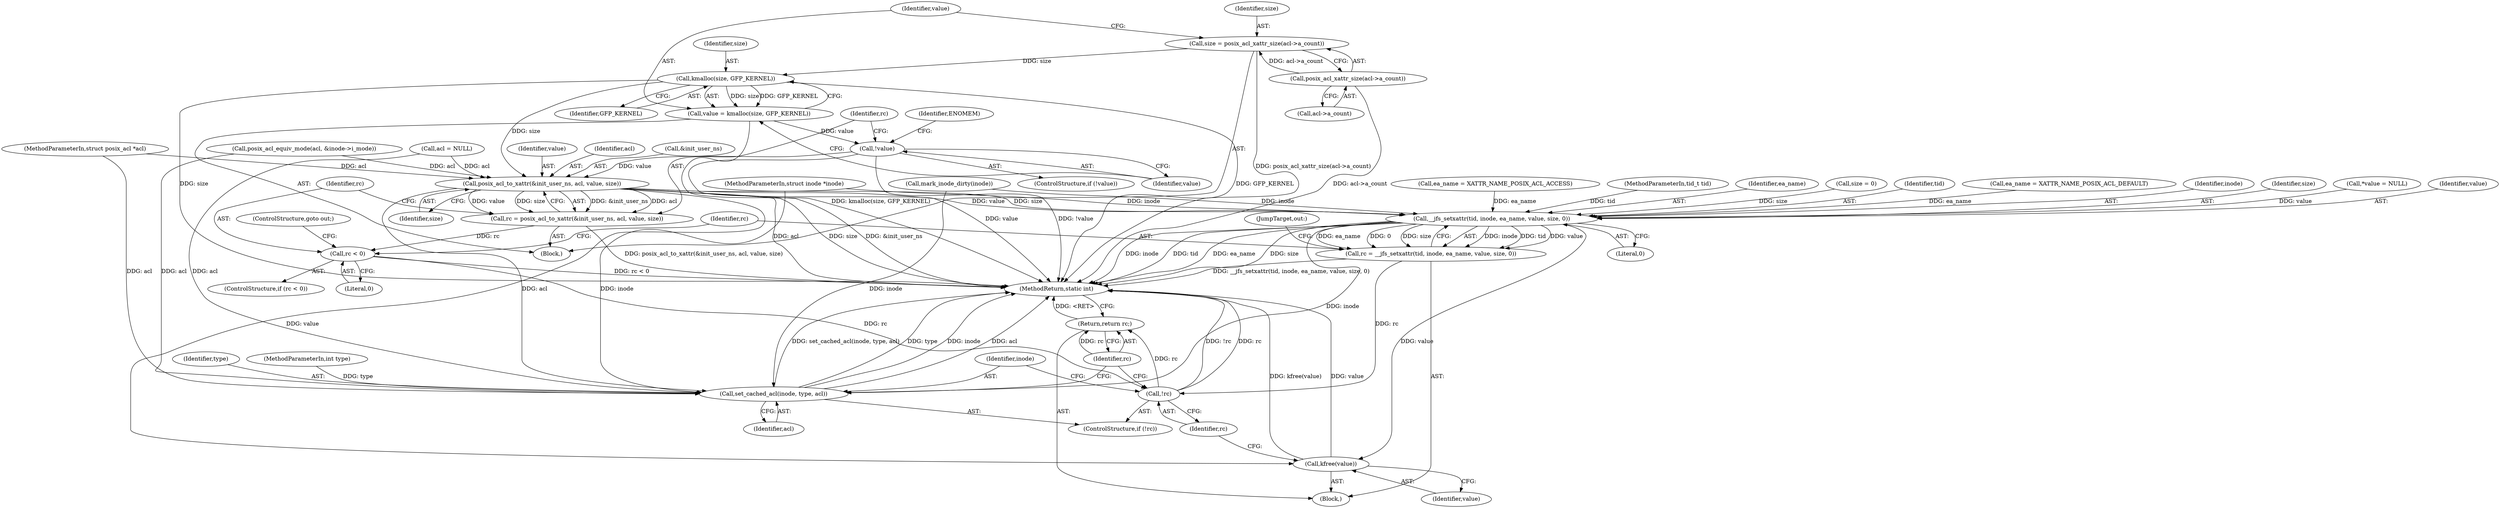 digraph "0_linux_073931017b49d9458aa351605b43a7e34598caef_8@API" {
"1000175" [label="(Call,kmalloc(size, GFP_KERNEL))"];
"1000167" [label="(Call,size = posix_acl_xattr_size(acl->a_count))"];
"1000169" [label="(Call,posix_acl_xattr_size(acl->a_count))"];
"1000173" [label="(Call,value = kmalloc(size, GFP_KERNEL))"];
"1000179" [label="(Call,!value)"];
"1000186" [label="(Call,posix_acl_to_xattr(&init_user_ns, acl, value, size))"];
"1000184" [label="(Call,rc = posix_acl_to_xattr(&init_user_ns, acl, value, size))"];
"1000193" [label="(Call,rc < 0)"];
"1000210" [label="(Call,!rc)"];
"1000216" [label="(Return,return rc;)"];
"1000199" [label="(Call,__jfs_setxattr(tid, inode, ea_name, value, size, 0))"];
"1000197" [label="(Call,rc = __jfs_setxattr(tid, inode, ea_name, value, size, 0))"];
"1000207" [label="(Call,kfree(value))"];
"1000212" [label="(Call,set_cached_acl(inode, type, acl))"];
"1000211" [label="(Identifier,rc)"];
"1000189" [label="(Identifier,acl)"];
"1000105" [label="(Block,)"];
"1000178" [label="(ControlStructure,if (!value))"];
"1000104" [label="(MethodParameterIn,struct posix_acl *acl)"];
"1000195" [label="(Literal,0)"];
"1000202" [label="(Identifier,ea_name)"];
"1000216" [label="(Return,return rc;)"];
"1000207" [label="(Call,kfree(value))"];
"1000198" [label="(Identifier,rc)"];
"1000191" [label="(Identifier,size)"];
"1000186" [label="(Call,posix_acl_to_xattr(&init_user_ns, acl, value, size))"];
"1000197" [label="(Call,rc = __jfs_setxattr(tid, inode, ea_name, value, size, 0))"];
"1000200" [label="(Identifier,tid)"];
"1000169" [label="(Call,posix_acl_xattr_size(acl->a_count))"];
"1000128" [label="(Call,posix_acl_equiv_mode(acl, &inode->i_mode))"];
"1000170" [label="(Call,acl->a_count)"];
"1000166" [label="(Block,)"];
"1000209" [label="(ControlStructure,if (!rc))"];
"1000156" [label="(Call,ea_name = XATTR_NAME_POSIX_ACL_DEFAULT)"];
"1000180" [label="(Identifier,value)"];
"1000187" [label="(Call,&init_user_ns)"];
"1000212" [label="(Call,set_cached_acl(inode, type, acl))"];
"1000196" [label="(ControlStructure,goto out;)"];
"1000201" [label="(Identifier,inode)"];
"1000174" [label="(Identifier,value)"];
"1000204" [label="(Identifier,size)"];
"1000113" [label="(Call,*value = NULL)"];
"1000192" [label="(ControlStructure,if (rc < 0))"];
"1000206" [label="(JumpTarget,out:)"];
"1000205" [label="(Literal,0)"];
"1000218" [label="(MethodReturn,static int)"];
"1000208" [label="(Identifier,value)"];
"1000194" [label="(Identifier,rc)"];
"1000184" [label="(Call,rc = posix_acl_to_xattr(&init_user_ns, acl, value, size))"];
"1000214" [label="(Identifier,type)"];
"1000215" [label="(Identifier,acl)"];
"1000183" [label="(Identifier,ENOMEM)"];
"1000179" [label="(Call,!value)"];
"1000173" [label="(Call,value = kmalloc(size, GFP_KERNEL))"];
"1000167" [label="(Call,size = posix_acl_xattr_size(acl->a_count))"];
"1000203" [label="(Identifier,value)"];
"1000213" [label="(Identifier,inode)"];
"1000176" [label="(Identifier,size)"];
"1000120" [label="(Call,ea_name = XATTR_NAME_POSIX_ACL_ACCESS)"];
"1000190" [label="(Identifier,value)"];
"1000168" [label="(Identifier,size)"];
"1000185" [label="(Identifier,rc)"];
"1000210" [label="(Call,!rc)"];
"1000101" [label="(MethodParameterIn,tid_t tid)"];
"1000175" [label="(Call,kmalloc(size, GFP_KERNEL))"];
"1000102" [label="(MethodParameterIn,struct inode *inode)"];
"1000103" [label="(MethodParameterIn,int type)"];
"1000199" [label="(Call,__jfs_setxattr(tid, inode, ea_name, value, size, 0))"];
"1000109" [label="(Call,size = 0)"];
"1000193" [label="(Call,rc < 0)"];
"1000151" [label="(Call,acl = NULL)"];
"1000177" [label="(Identifier,GFP_KERNEL)"];
"1000217" [label="(Identifier,rc)"];
"1000145" [label="(Call,mark_inode_dirty(inode))"];
"1000175" -> "1000173"  [label="AST: "];
"1000175" -> "1000177"  [label="CFG: "];
"1000176" -> "1000175"  [label="AST: "];
"1000177" -> "1000175"  [label="AST: "];
"1000173" -> "1000175"  [label="CFG: "];
"1000175" -> "1000218"  [label="DDG: size"];
"1000175" -> "1000218"  [label="DDG: GFP_KERNEL"];
"1000175" -> "1000173"  [label="DDG: size"];
"1000175" -> "1000173"  [label="DDG: GFP_KERNEL"];
"1000167" -> "1000175"  [label="DDG: size"];
"1000175" -> "1000186"  [label="DDG: size"];
"1000167" -> "1000166"  [label="AST: "];
"1000167" -> "1000169"  [label="CFG: "];
"1000168" -> "1000167"  [label="AST: "];
"1000169" -> "1000167"  [label="AST: "];
"1000174" -> "1000167"  [label="CFG: "];
"1000167" -> "1000218"  [label="DDG: posix_acl_xattr_size(acl->a_count)"];
"1000169" -> "1000167"  [label="DDG: acl->a_count"];
"1000169" -> "1000170"  [label="CFG: "];
"1000170" -> "1000169"  [label="AST: "];
"1000169" -> "1000218"  [label="DDG: acl->a_count"];
"1000173" -> "1000166"  [label="AST: "];
"1000174" -> "1000173"  [label="AST: "];
"1000180" -> "1000173"  [label="CFG: "];
"1000173" -> "1000218"  [label="DDG: kmalloc(size, GFP_KERNEL)"];
"1000173" -> "1000179"  [label="DDG: value"];
"1000179" -> "1000178"  [label="AST: "];
"1000179" -> "1000180"  [label="CFG: "];
"1000180" -> "1000179"  [label="AST: "];
"1000183" -> "1000179"  [label="CFG: "];
"1000185" -> "1000179"  [label="CFG: "];
"1000179" -> "1000218"  [label="DDG: !value"];
"1000179" -> "1000218"  [label="DDG: value"];
"1000179" -> "1000186"  [label="DDG: value"];
"1000186" -> "1000184"  [label="AST: "];
"1000186" -> "1000191"  [label="CFG: "];
"1000187" -> "1000186"  [label="AST: "];
"1000189" -> "1000186"  [label="AST: "];
"1000190" -> "1000186"  [label="AST: "];
"1000191" -> "1000186"  [label="AST: "];
"1000184" -> "1000186"  [label="CFG: "];
"1000186" -> "1000218"  [label="DDG: &init_user_ns"];
"1000186" -> "1000218"  [label="DDG: acl"];
"1000186" -> "1000218"  [label="DDG: size"];
"1000186" -> "1000184"  [label="DDG: &init_user_ns"];
"1000186" -> "1000184"  [label="DDG: acl"];
"1000186" -> "1000184"  [label="DDG: value"];
"1000186" -> "1000184"  [label="DDG: size"];
"1000151" -> "1000186"  [label="DDG: acl"];
"1000128" -> "1000186"  [label="DDG: acl"];
"1000104" -> "1000186"  [label="DDG: acl"];
"1000186" -> "1000199"  [label="DDG: value"];
"1000186" -> "1000199"  [label="DDG: size"];
"1000186" -> "1000207"  [label="DDG: value"];
"1000186" -> "1000212"  [label="DDG: acl"];
"1000184" -> "1000166"  [label="AST: "];
"1000185" -> "1000184"  [label="AST: "];
"1000194" -> "1000184"  [label="CFG: "];
"1000184" -> "1000218"  [label="DDG: posix_acl_to_xattr(&init_user_ns, acl, value, size)"];
"1000184" -> "1000193"  [label="DDG: rc"];
"1000193" -> "1000192"  [label="AST: "];
"1000193" -> "1000195"  [label="CFG: "];
"1000194" -> "1000193"  [label="AST: "];
"1000195" -> "1000193"  [label="AST: "];
"1000196" -> "1000193"  [label="CFG: "];
"1000198" -> "1000193"  [label="CFG: "];
"1000193" -> "1000218"  [label="DDG: rc < 0"];
"1000193" -> "1000210"  [label="DDG: rc"];
"1000210" -> "1000209"  [label="AST: "];
"1000210" -> "1000211"  [label="CFG: "];
"1000211" -> "1000210"  [label="AST: "];
"1000213" -> "1000210"  [label="CFG: "];
"1000217" -> "1000210"  [label="CFG: "];
"1000210" -> "1000218"  [label="DDG: !rc"];
"1000210" -> "1000218"  [label="DDG: rc"];
"1000197" -> "1000210"  [label="DDG: rc"];
"1000210" -> "1000216"  [label="DDG: rc"];
"1000216" -> "1000105"  [label="AST: "];
"1000216" -> "1000217"  [label="CFG: "];
"1000217" -> "1000216"  [label="AST: "];
"1000218" -> "1000216"  [label="CFG: "];
"1000216" -> "1000218"  [label="DDG: <RET>"];
"1000217" -> "1000216"  [label="DDG: rc"];
"1000199" -> "1000197"  [label="AST: "];
"1000199" -> "1000205"  [label="CFG: "];
"1000200" -> "1000199"  [label="AST: "];
"1000201" -> "1000199"  [label="AST: "];
"1000202" -> "1000199"  [label="AST: "];
"1000203" -> "1000199"  [label="AST: "];
"1000204" -> "1000199"  [label="AST: "];
"1000205" -> "1000199"  [label="AST: "];
"1000197" -> "1000199"  [label="CFG: "];
"1000199" -> "1000218"  [label="DDG: inode"];
"1000199" -> "1000218"  [label="DDG: tid"];
"1000199" -> "1000218"  [label="DDG: ea_name"];
"1000199" -> "1000218"  [label="DDG: size"];
"1000199" -> "1000197"  [label="DDG: inode"];
"1000199" -> "1000197"  [label="DDG: tid"];
"1000199" -> "1000197"  [label="DDG: value"];
"1000199" -> "1000197"  [label="DDG: ea_name"];
"1000199" -> "1000197"  [label="DDG: 0"];
"1000199" -> "1000197"  [label="DDG: size"];
"1000101" -> "1000199"  [label="DDG: tid"];
"1000145" -> "1000199"  [label="DDG: inode"];
"1000102" -> "1000199"  [label="DDG: inode"];
"1000156" -> "1000199"  [label="DDG: ea_name"];
"1000120" -> "1000199"  [label="DDG: ea_name"];
"1000113" -> "1000199"  [label="DDG: value"];
"1000109" -> "1000199"  [label="DDG: size"];
"1000199" -> "1000207"  [label="DDG: value"];
"1000199" -> "1000212"  [label="DDG: inode"];
"1000197" -> "1000105"  [label="AST: "];
"1000198" -> "1000197"  [label="AST: "];
"1000206" -> "1000197"  [label="CFG: "];
"1000197" -> "1000218"  [label="DDG: __jfs_setxattr(tid, inode, ea_name, value, size, 0)"];
"1000207" -> "1000105"  [label="AST: "];
"1000207" -> "1000208"  [label="CFG: "];
"1000208" -> "1000207"  [label="AST: "];
"1000211" -> "1000207"  [label="CFG: "];
"1000207" -> "1000218"  [label="DDG: value"];
"1000207" -> "1000218"  [label="DDG: kfree(value)"];
"1000212" -> "1000209"  [label="AST: "];
"1000212" -> "1000215"  [label="CFG: "];
"1000213" -> "1000212"  [label="AST: "];
"1000214" -> "1000212"  [label="AST: "];
"1000215" -> "1000212"  [label="AST: "];
"1000217" -> "1000212"  [label="CFG: "];
"1000212" -> "1000218"  [label="DDG: set_cached_acl(inode, type, acl)"];
"1000212" -> "1000218"  [label="DDG: type"];
"1000212" -> "1000218"  [label="DDG: inode"];
"1000212" -> "1000218"  [label="DDG: acl"];
"1000145" -> "1000212"  [label="DDG: inode"];
"1000102" -> "1000212"  [label="DDG: inode"];
"1000103" -> "1000212"  [label="DDG: type"];
"1000151" -> "1000212"  [label="DDG: acl"];
"1000128" -> "1000212"  [label="DDG: acl"];
"1000104" -> "1000212"  [label="DDG: acl"];
}
